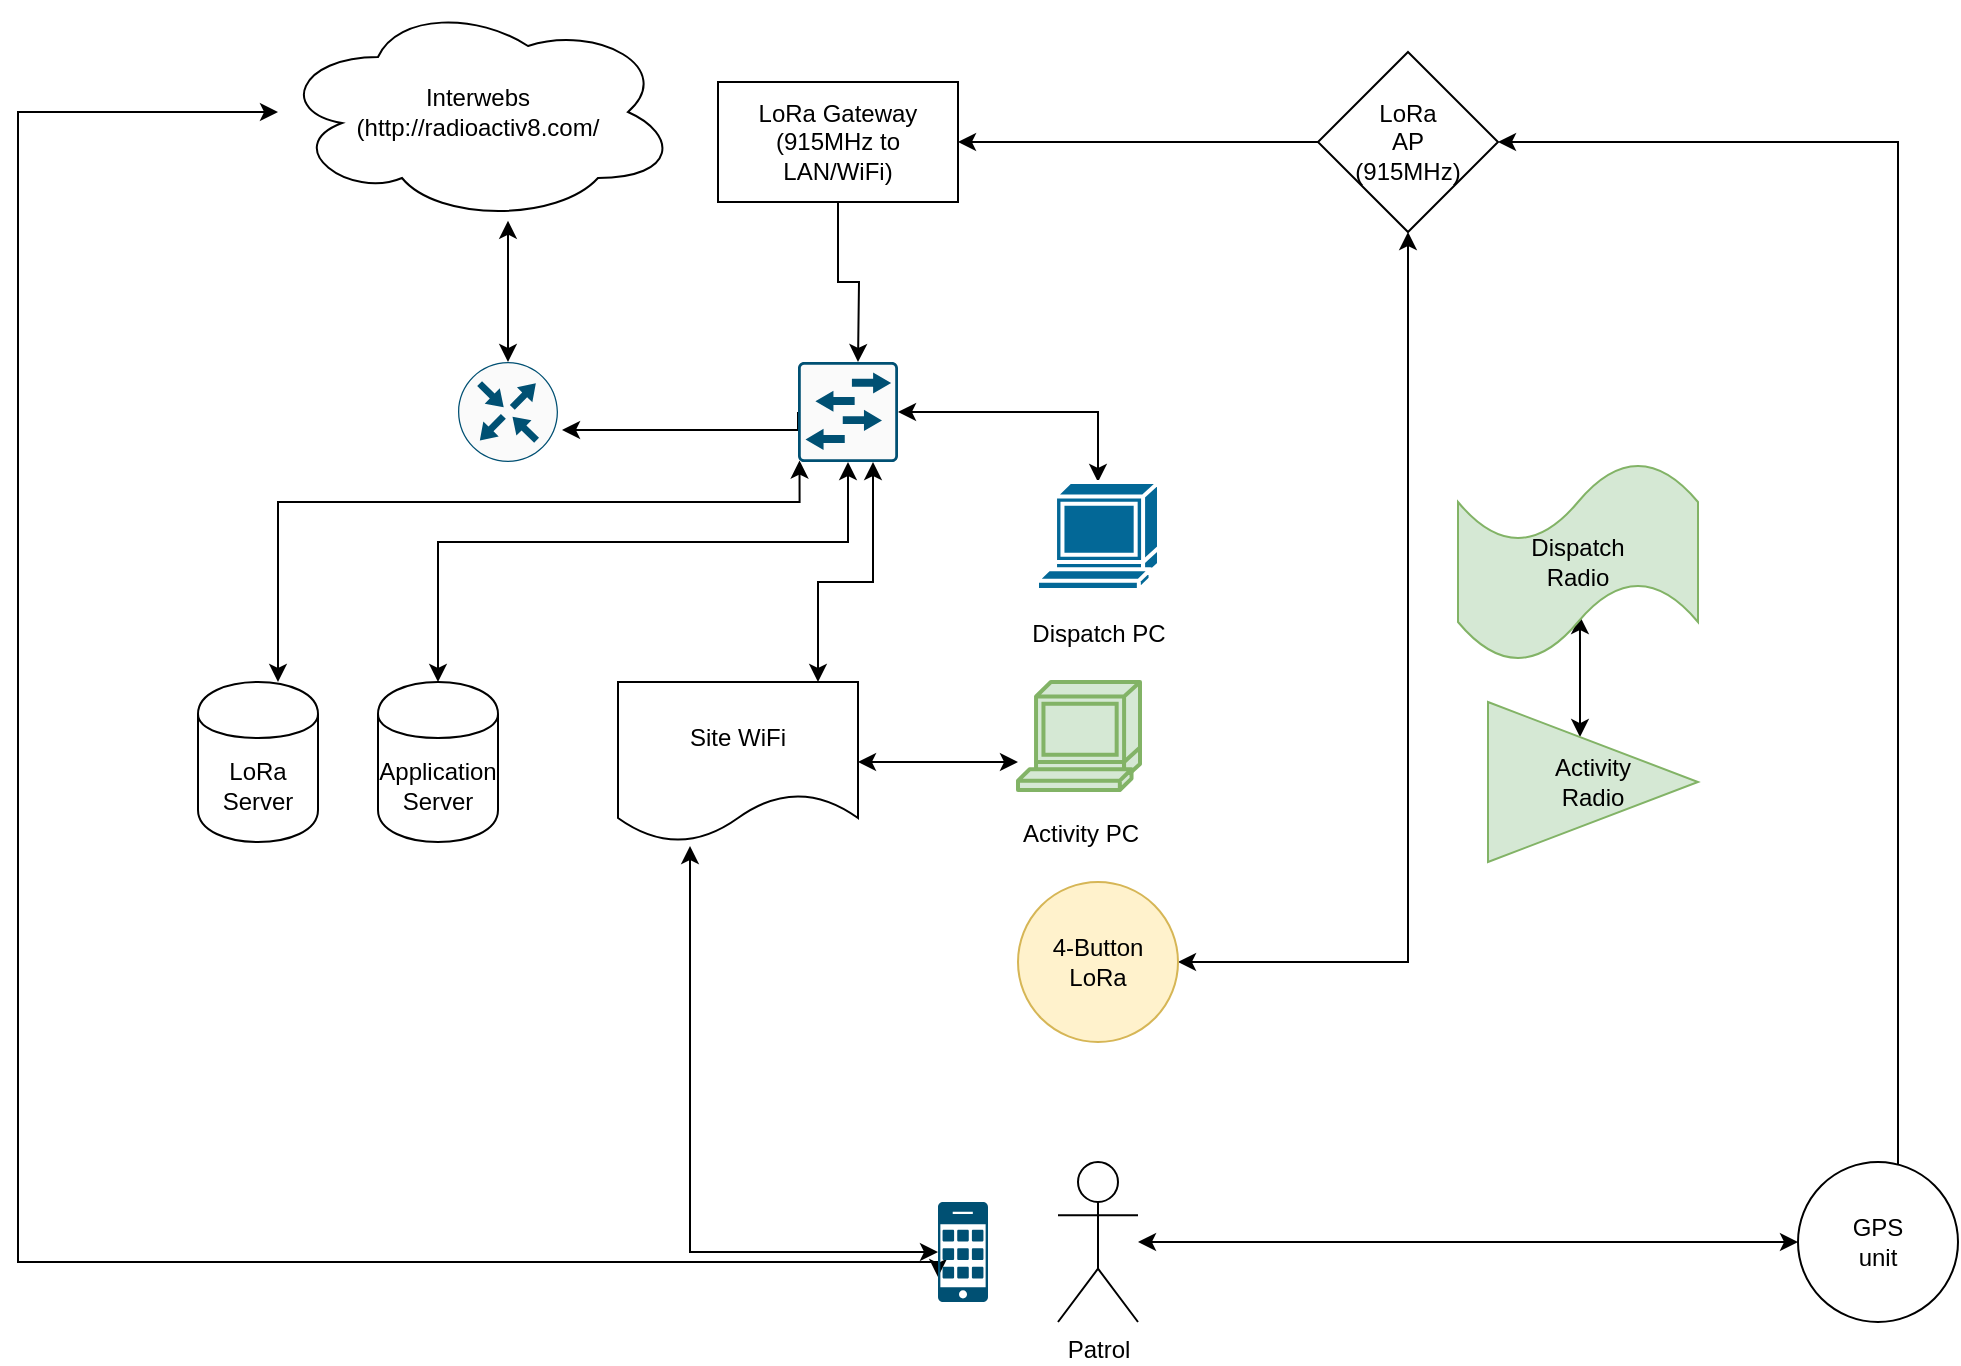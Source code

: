 <mxfile version="14.5.1" type="device"><diagram id="N-voG5PmHxlymP5psKmI" name="Page-1"><mxGraphModel dx="2013" dy="822" grid="1" gridSize="10" guides="1" tooltips="1" connect="1" arrows="1" fold="1" page="1" pageScale="1" pageWidth="827" pageHeight="1169" math="0" shadow="0"><root><mxCell id="0"/><mxCell id="1" parent="0"/><mxCell id="XllCxx_FjJxq6TBwawNI-39" value="" style="edgeStyle=orthogonalEdgeStyle;rounded=0;orthogonalLoop=1;jettySize=auto;html=1;startArrow=classic;startFill=1;entryX=0;entryY=0.5;entryDx=0;entryDy=0;" edge="1" parent="1" source="XllCxx_FjJxq6TBwawNI-2" target="XllCxx_FjJxq6TBwawNI-3"><mxGeometry relative="1" as="geometry"><mxPoint x="490" y="690" as="targetPoint"/></mxGeometry></mxCell><mxCell id="XllCxx_FjJxq6TBwawNI-2" value="Patrol" style="shape=umlActor;verticalLabelPosition=bottom;verticalAlign=top;html=1;outlineConnect=0;" vertex="1" parent="1"><mxGeometry x="360" y="630" width="40" height="80" as="geometry"/></mxCell><mxCell id="XllCxx_FjJxq6TBwawNI-7" value="" style="edgeStyle=orthogonalEdgeStyle;rounded=0;orthogonalLoop=1;jettySize=auto;html=1;" edge="1" parent="1" source="XllCxx_FjJxq6TBwawNI-3" target="XllCxx_FjJxq6TBwawNI-6"><mxGeometry relative="1" as="geometry"><Array as="points"><mxPoint x="780" y="120"/></Array></mxGeometry></mxCell><mxCell id="XllCxx_FjJxq6TBwawNI-3" value="GPS&lt;br&gt;unit" style="ellipse;whiteSpace=wrap;html=1;" vertex="1" parent="1"><mxGeometry x="730" y="630" width="80" height="80" as="geometry"/></mxCell><mxCell id="XllCxx_FjJxq6TBwawNI-9" value="" style="edgeStyle=orthogonalEdgeStyle;rounded=0;orthogonalLoop=1;jettySize=auto;html=1;" edge="1" parent="1" source="XllCxx_FjJxq6TBwawNI-6" target="XllCxx_FjJxq6TBwawNI-8"><mxGeometry relative="1" as="geometry"/></mxCell><mxCell id="XllCxx_FjJxq6TBwawNI-6" value="LoRa&lt;br&gt;AP&lt;br&gt;(915MHz)" style="rhombus;whiteSpace=wrap;html=1;" vertex="1" parent="1"><mxGeometry x="490" y="75" width="90" height="90" as="geometry"/></mxCell><mxCell id="XllCxx_FjJxq6TBwawNI-11" value="" style="edgeStyle=orthogonalEdgeStyle;rounded=0;orthogonalLoop=1;jettySize=auto;html=1;" edge="1" parent="1" source="XllCxx_FjJxq6TBwawNI-8"><mxGeometry relative="1" as="geometry"><mxPoint x="260" y="230" as="targetPoint"/></mxGeometry></mxCell><mxCell id="XllCxx_FjJxq6TBwawNI-8" value="LoRa Gateway&lt;br&gt;(915MHz to LAN/WiFi)" style="whiteSpace=wrap;html=1;" vertex="1" parent="1"><mxGeometry x="190" y="90" width="120" height="60" as="geometry"/></mxCell><mxCell id="XllCxx_FjJxq6TBwawNI-13" value="" style="edgeStyle=orthogonalEdgeStyle;rounded=0;orthogonalLoop=1;jettySize=auto;html=1;entryX=1.04;entryY=0.68;entryDx=0;entryDy=0;entryPerimeter=0;exitX=0;exitY=0.5;exitDx=0;exitDy=0;exitPerimeter=0;" edge="1" parent="1" source="XllCxx_FjJxq6TBwawNI-56" target="XllCxx_FjJxq6TBwawNI-57"><mxGeometry relative="1" as="geometry"><mxPoint x="200" y="250" as="sourcePoint"/><mxPoint x="120" y="260" as="targetPoint"/><Array as="points"><mxPoint x="230" y="264"/></Array></mxGeometry></mxCell><mxCell id="XllCxx_FjJxq6TBwawNI-25" value="" style="edgeStyle=orthogonalEdgeStyle;rounded=0;orthogonalLoop=1;jettySize=auto;html=1;entryX=0.5;entryY=0;entryDx=0;entryDy=0;startArrow=classic;startFill=1;exitX=1;exitY=0.5;exitDx=0;exitDy=0;exitPerimeter=0;entryPerimeter=0;" edge="1" parent="1" source="XllCxx_FjJxq6TBwawNI-56" target="XllCxx_FjJxq6TBwawNI-60"><mxGeometry relative="1" as="geometry"><mxPoint x="310" y="260" as="sourcePoint"/><mxPoint x="380" y="290" as="targetPoint"/></mxGeometry></mxCell><mxCell id="XllCxx_FjJxq6TBwawNI-15" value="" style="edgeStyle=orthogonalEdgeStyle;rounded=0;orthogonalLoop=1;jettySize=auto;html=1;startArrow=classic;startFill=1;exitX=0.5;exitY=0;exitDx=0;exitDy=0;exitPerimeter=0;" edge="1" parent="1" source="XllCxx_FjJxq6TBwawNI-57" target="XllCxx_FjJxq6TBwawNI-14"><mxGeometry relative="1" as="geometry"><mxPoint x="80" y="220" as="sourcePoint"/><Array as="points"><mxPoint x="85" y="180"/><mxPoint x="85" y="180"/></Array></mxGeometry></mxCell><mxCell id="XllCxx_FjJxq6TBwawNI-17" value="" style="edgeStyle=orthogonalEdgeStyle;rounded=0;orthogonalLoop=1;jettySize=auto;html=1;startArrow=classic;startFill=1;exitX=0.5;exitY=1;exitDx=0;exitDy=0;exitPerimeter=0;" edge="1" parent="1" source="XllCxx_FjJxq6TBwawNI-56" target="XllCxx_FjJxq6TBwawNI-16"><mxGeometry relative="1" as="geometry"><mxPoint x="211.96" y="291.02" as="sourcePoint"/><Array as="points"><mxPoint x="255" y="320"/><mxPoint x="50" y="320"/></Array></mxGeometry></mxCell><mxCell id="XllCxx_FjJxq6TBwawNI-14" value="Interwebs&lt;br&gt;(http://radioactiv8.com/&lt;br&gt;" style="ellipse;shape=cloud;whiteSpace=wrap;html=1;" vertex="1" parent="1"><mxGeometry x="-30" y="50" width="200" height="110" as="geometry"/></mxCell><mxCell id="XllCxx_FjJxq6TBwawNI-16" value="Application&lt;br&gt;Server" style="shape=cylinder;whiteSpace=wrap;html=1;boundedLbl=1;backgroundOutline=1;" vertex="1" parent="1"><mxGeometry x="20" y="390" width="60" height="80" as="geometry"/></mxCell><mxCell id="XllCxx_FjJxq6TBwawNI-29" value="" style="edgeStyle=orthogonalEdgeStyle;rounded=0;orthogonalLoop=1;jettySize=auto;html=1;exitX=0.508;exitY=0.77;exitDx=0;exitDy=0;exitPerimeter=0;startArrow=classic;startFill=1;" edge="1" parent="1" source="XllCxx_FjJxq6TBwawNI-26" target="XllCxx_FjJxq6TBwawNI-28"><mxGeometry relative="1" as="geometry"><Array as="points"><mxPoint x="621" y="370"/><mxPoint x="621" y="370"/></Array></mxGeometry></mxCell><mxCell id="XllCxx_FjJxq6TBwawNI-26" value="Dispatch &lt;br&gt;Radio" style="shape=tape;whiteSpace=wrap;html=1;fillColor=#d5e8d4;strokeColor=#82b366;" vertex="1" parent="1"><mxGeometry x="560" y="280" width="120" height="100" as="geometry"/></mxCell><mxCell id="XllCxx_FjJxq6TBwawNI-28" value="Activity&lt;br&gt;Radio" style="triangle;whiteSpace=wrap;html=1;fillColor=#d5e8d4;strokeColor=#82b366;" vertex="1" parent="1"><mxGeometry x="575" y="400" width="105" height="80" as="geometry"/></mxCell><mxCell id="XllCxx_FjJxq6TBwawNI-33" value="" style="edgeStyle=orthogonalEdgeStyle;rounded=0;orthogonalLoop=1;jettySize=auto;html=1;startArrow=classic;startFill=1;entryX=0.75;entryY=1;entryDx=0;entryDy=0;entryPerimeter=0;" edge="1" parent="1" source="XllCxx_FjJxq6TBwawNI-32" target="XllCxx_FjJxq6TBwawNI-56"><mxGeometry relative="1" as="geometry"><mxPoint x="220" y="290" as="targetPoint"/><Array as="points"><mxPoint x="240" y="340"/><mxPoint x="268" y="340"/></Array></mxGeometry></mxCell><mxCell id="XllCxx_FjJxq6TBwawNI-34" value="" style="edgeStyle=orthogonalEdgeStyle;rounded=0;orthogonalLoop=1;jettySize=auto;html=1;startArrow=classic;startFill=1;" edge="1" parent="1" source="XllCxx_FjJxq6TBwawNI-32" target="XllCxx_FjJxq6TBwawNI-61"><mxGeometry relative="1" as="geometry"><mxPoint x="320" y="430" as="targetPoint"/><Array as="points"><mxPoint x="320" y="430"/><mxPoint x="320" y="430"/></Array></mxGeometry></mxCell><mxCell id="XllCxx_FjJxq6TBwawNI-32" value="Site WiFi" style="shape=document;whiteSpace=wrap;html=1;boundedLbl=1;" vertex="1" parent="1"><mxGeometry x="140" y="390" width="120" height="80" as="geometry"/></mxCell><mxCell id="XllCxx_FjJxq6TBwawNI-37" value="" style="edgeStyle=orthogonalEdgeStyle;rounded=0;orthogonalLoop=1;jettySize=auto;html=1;startArrow=classic;startFill=1;entryX=0.5;entryY=1;entryDx=0;entryDy=0;" edge="1" parent="1" source="XllCxx_FjJxq6TBwawNI-35" target="XllCxx_FjJxq6TBwawNI-6"><mxGeometry relative="1" as="geometry"><mxPoint x="500" y="540" as="targetPoint"/><Array as="points"><mxPoint x="535" y="530"/></Array></mxGeometry></mxCell><mxCell id="XllCxx_FjJxq6TBwawNI-35" value="4-Button&lt;br&gt;LoRa" style="ellipse;whiteSpace=wrap;html=1;fillColor=#fff2cc;strokeColor=#d6b656;" vertex="1" parent="1"><mxGeometry x="340" y="490" width="80" height="80" as="geometry"/></mxCell><mxCell id="XllCxx_FjJxq6TBwawNI-46" value="" style="edgeStyle=orthogonalEdgeStyle;rounded=0;orthogonalLoop=1;jettySize=auto;html=1;startArrow=classic;startFill=1;fontSize=20;entryX=0.015;entryY=0.985;entryDx=0;entryDy=0;entryPerimeter=0;" edge="1" parent="1" source="XllCxx_FjJxq6TBwawNI-44" target="XllCxx_FjJxq6TBwawNI-56"><mxGeometry relative="1" as="geometry"><mxPoint x="199.96" y="291.02" as="targetPoint"/><Array as="points"><mxPoint x="-30" y="300"/><mxPoint x="231" y="300"/></Array></mxGeometry></mxCell><mxCell id="XllCxx_FjJxq6TBwawNI-44" value="LoRa Server" style="shape=cylinder;whiteSpace=wrap;html=1;boundedLbl=1;backgroundOutline=1;" vertex="1" parent="1"><mxGeometry x="-70" y="390" width="60" height="80" as="geometry"/></mxCell><mxCell id="XllCxx_FjJxq6TBwawNI-49" value="" style="edgeStyle=orthogonalEdgeStyle;rounded=0;orthogonalLoop=1;jettySize=auto;html=1;startArrow=classic;startFill=1;fontSize=20;exitX=0;exitY=0.75;exitDx=0;exitDy=0;exitPerimeter=0;" edge="1" parent="1" source="XllCxx_FjJxq6TBwawNI-59" target="XllCxx_FjJxq6TBwawNI-14"><mxGeometry relative="1" as="geometry"><mxPoint x="290" y="680" as="sourcePoint"/><mxPoint x="230" y="560" as="targetPoint"/><Array as="points"><mxPoint x="300" y="680"/><mxPoint x="-160" y="680"/><mxPoint x="-160" y="105"/></Array></mxGeometry></mxCell><mxCell id="XllCxx_FjJxq6TBwawNI-51" value="" style="edgeStyle=orthogonalEdgeStyle;rounded=0;orthogonalLoop=1;jettySize=auto;html=1;startArrow=classic;startFill=1;fontSize=20;entryX=0.3;entryY=1.025;entryDx=0;entryDy=0;entryPerimeter=0;exitX=0;exitY=0.5;exitDx=0;exitDy=0;exitPerimeter=0;" edge="1" parent="1" source="XllCxx_FjJxq6TBwawNI-59" target="XllCxx_FjJxq6TBwawNI-32"><mxGeometry relative="1" as="geometry"><mxPoint x="290" y="680" as="sourcePoint"/><mxPoint x="230" y="560" as="targetPoint"/></mxGeometry></mxCell><mxCell id="XllCxx_FjJxq6TBwawNI-56" value="" style="points=[[0.015,0.015,0],[0.985,0.015,0],[0.985,0.985,0],[0.015,0.985,0],[0.25,0,0],[0.5,0,0],[0.75,0,0],[1,0.25,0],[1,0.5,0],[1,0.75,0],[0.75,1,0],[0.5,1,0],[0.25,1,0],[0,0.75,0],[0,0.5,0],[0,0.25,0]];verticalLabelPosition=bottom;html=1;verticalAlign=top;aspect=fixed;align=center;pointerEvents=1;shape=mxgraph.cisco19.rect;prIcon=l2_switch;fillColor=#FAFAFA;strokeColor=#005073;fontSize=20;" vertex="1" parent="1"><mxGeometry x="230" y="230" width="50" height="50" as="geometry"/></mxCell><mxCell id="XllCxx_FjJxq6TBwawNI-57" value="" style="points=[[0.5,0,0],[1,0.5,0],[0.5,1,0],[0,0.5,0],[0.145,0.145,0],[0.856,0.145,0],[0.855,0.856,0],[0.145,0.855,0]];verticalLabelPosition=bottom;html=1;verticalAlign=top;aspect=fixed;align=center;pointerEvents=1;shape=mxgraph.cisco19.rect;prIcon=router;fillColor=#FAFAFA;strokeColor=#005073;fontSize=20;" vertex="1" parent="1"><mxGeometry x="60" y="230" width="50" height="50" as="geometry"/></mxCell><mxCell id="XllCxx_FjJxq6TBwawNI-59" value="" style="points=[[0.015,0.015,0],[0.985,0.015,0],[0.985,0.985,0],[0.015,0.985,0],[0.25,0,0],[0.5,0,0],[0.75,0,0],[1,0.25,0],[1,0.5,0],[1,0.75,0],[0.75,1,0],[0.5,1,0],[0.25,1,0],[0,0.75,0],[0,0.5,0],[0,0.25,0]];verticalLabelPosition=bottom;html=1;verticalAlign=top;aspect=fixed;align=center;pointerEvents=1;shape=mxgraph.cisco19.cell_phone;fillColor=#005073;strokeColor=none;fontSize=20;" vertex="1" parent="1"><mxGeometry x="300" y="650" width="25" height="50" as="geometry"/></mxCell><mxCell id="XllCxx_FjJxq6TBwawNI-60" value="&lt;span style=&quot;font-size: 12px&quot;&gt;Dispatch PC&lt;/span&gt;" style="shape=mxgraph.cisco.computers_and_peripherals.terminal;html=1;pointerEvents=1;dashed=0;fillColor=#036897;strokeColor=#ffffff;strokeWidth=2;verticalLabelPosition=bottom;verticalAlign=top;align=center;outlineConnect=0;fontSize=20;" vertex="1" parent="1"><mxGeometry x="349.5" y="290" width="61" height="54" as="geometry"/></mxCell><mxCell id="XllCxx_FjJxq6TBwawNI-61" value="&lt;span style=&quot;font-size: 12px&quot;&gt;Activity PC&lt;/span&gt;" style="shape=mxgraph.cisco.computers_and_peripherals.terminal;html=1;pointerEvents=1;dashed=0;fillColor=#d5e8d4;strokeColor=#82b366;strokeWidth=2;verticalLabelPosition=bottom;verticalAlign=top;align=center;outlineConnect=0;fontSize=20;" vertex="1" parent="1"><mxGeometry x="340" y="390" width="61" height="54" as="geometry"/></mxCell></root></mxGraphModel></diagram></mxfile>
